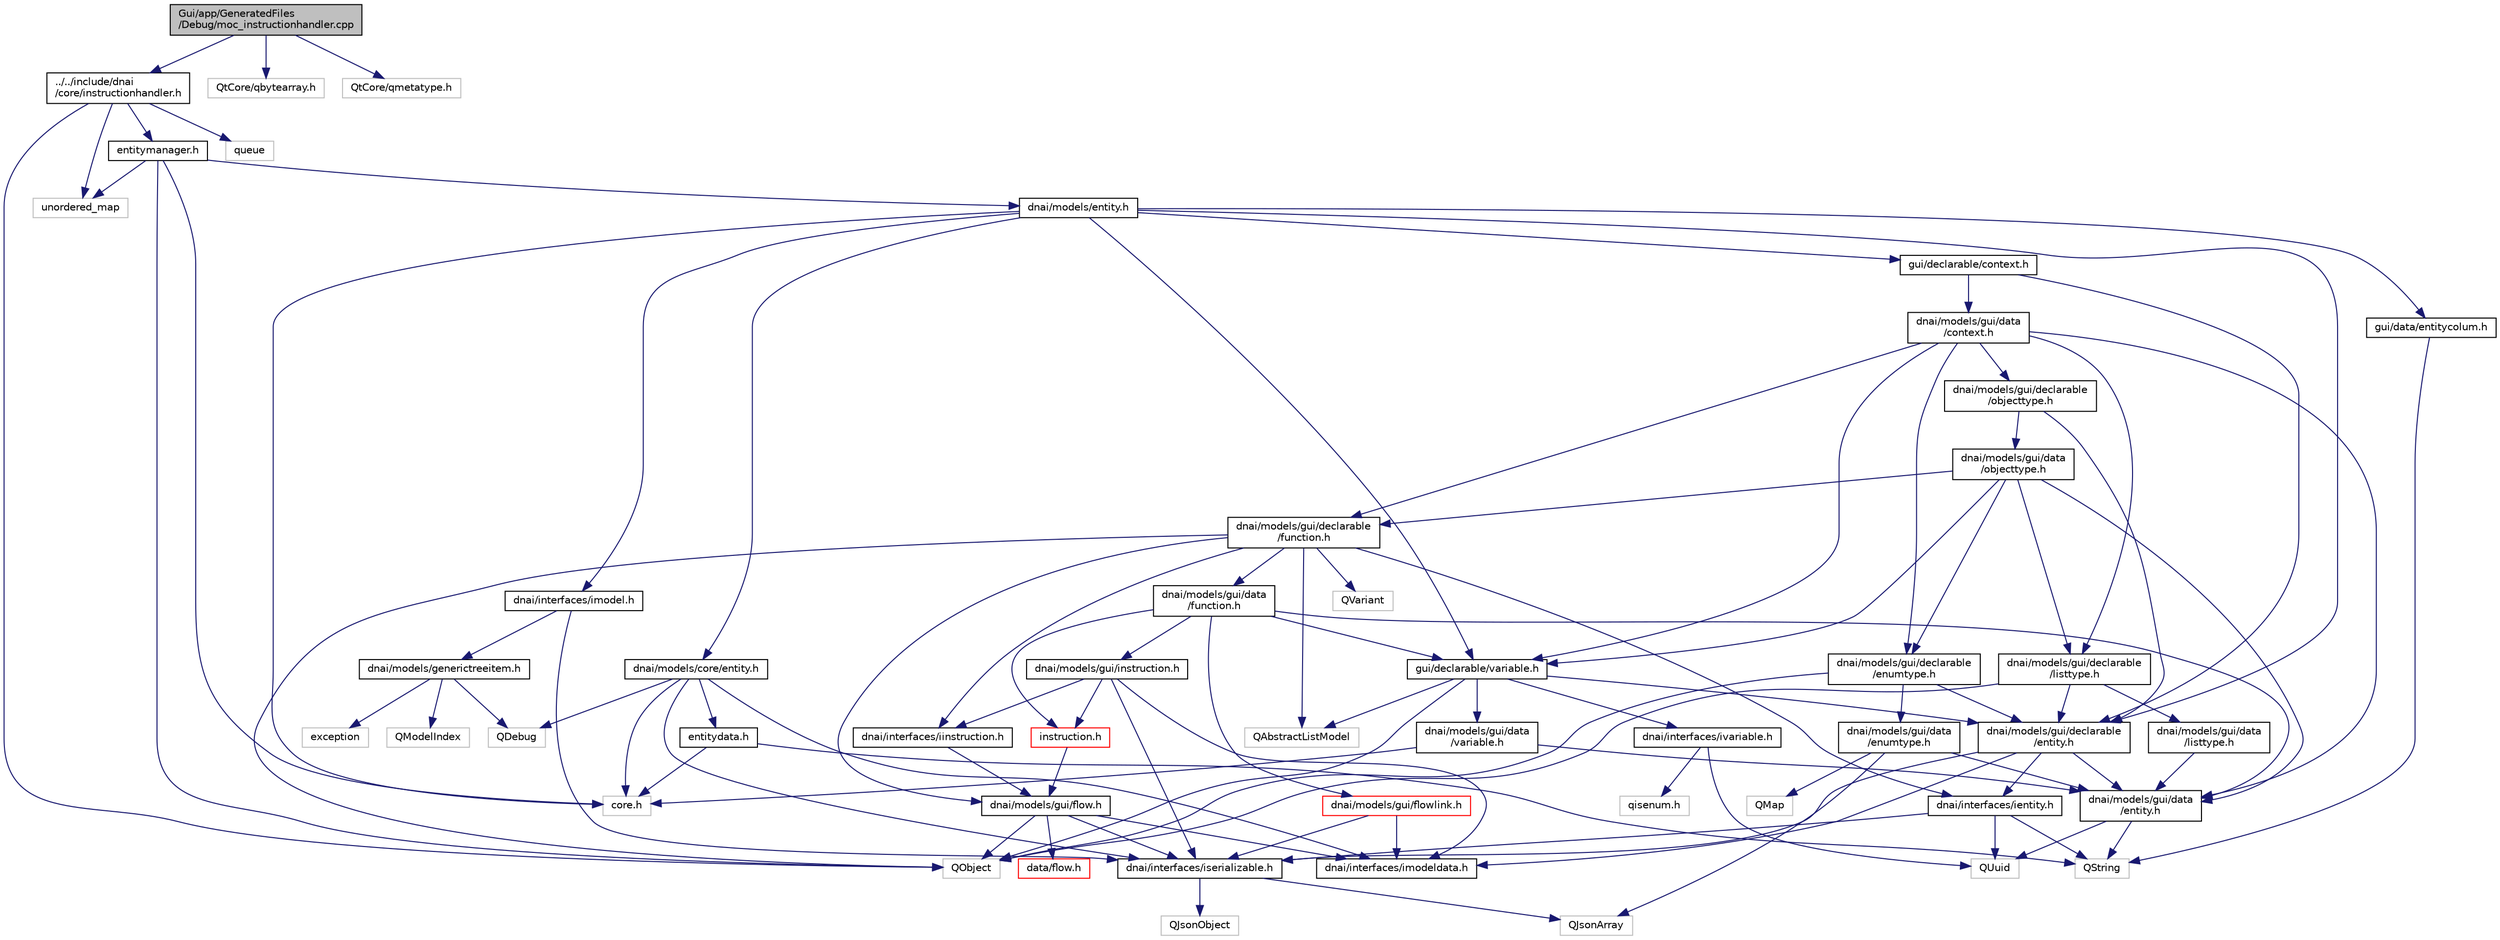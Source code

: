 digraph "Gui/app/GeneratedFiles/Debug/moc_instructionhandler.cpp"
{
  edge [fontname="Helvetica",fontsize="10",labelfontname="Helvetica",labelfontsize="10"];
  node [fontname="Helvetica",fontsize="10",shape=record];
  Node1 [label="Gui/app/GeneratedFiles\l/Debug/moc_instructionhandler.cpp",height=0.2,width=0.4,color="black", fillcolor="grey75", style="filled", fontcolor="black"];
  Node1 -> Node2 [color="midnightblue",fontsize="10",style="solid",fontname="Helvetica"];
  Node2 [label="../../include/dnai\l/core/instructionhandler.h",height=0.2,width=0.4,color="black", fillcolor="white", style="filled",URL="$instructionhandler_8h.html"];
  Node2 -> Node3 [color="midnightblue",fontsize="10",style="solid",fontname="Helvetica"];
  Node3 [label="unordered_map",height=0.2,width=0.4,color="grey75", fillcolor="white", style="filled"];
  Node2 -> Node4 [color="midnightblue",fontsize="10",style="solid",fontname="Helvetica"];
  Node4 [label="queue",height=0.2,width=0.4,color="grey75", fillcolor="white", style="filled"];
  Node2 -> Node5 [color="midnightblue",fontsize="10",style="solid",fontname="Helvetica"];
  Node5 [label="QObject",height=0.2,width=0.4,color="grey75", fillcolor="white", style="filled"];
  Node2 -> Node6 [color="midnightblue",fontsize="10",style="solid",fontname="Helvetica"];
  Node6 [label="entitymanager.h",height=0.2,width=0.4,color="black", fillcolor="white", style="filled",URL="$entitymanager_8h.html"];
  Node6 -> Node3 [color="midnightblue",fontsize="10",style="solid",fontname="Helvetica"];
  Node6 -> Node5 [color="midnightblue",fontsize="10",style="solid",fontname="Helvetica"];
  Node6 -> Node7 [color="midnightblue",fontsize="10",style="solid",fontname="Helvetica"];
  Node7 [label="core.h",height=0.2,width=0.4,color="grey75", fillcolor="white", style="filled"];
  Node6 -> Node8 [color="midnightblue",fontsize="10",style="solid",fontname="Helvetica"];
  Node8 [label="dnai/models/entity.h",height=0.2,width=0.4,color="black", fillcolor="white", style="filled",URL="$entity_8h.html"];
  Node8 -> Node9 [color="midnightblue",fontsize="10",style="solid",fontname="Helvetica"];
  Node9 [label="dnai/models/core/entity.h",height=0.2,width=0.4,color="black", fillcolor="white", style="filled",URL="$core_2entity_8h.html"];
  Node9 -> Node10 [color="midnightblue",fontsize="10",style="solid",fontname="Helvetica"];
  Node10 [label="QDebug",height=0.2,width=0.4,color="grey75", fillcolor="white", style="filled"];
  Node9 -> Node7 [color="midnightblue",fontsize="10",style="solid",fontname="Helvetica"];
  Node9 -> Node11 [color="midnightblue",fontsize="10",style="solid",fontname="Helvetica"];
  Node11 [label="entitydata.h",height=0.2,width=0.4,color="black", fillcolor="white", style="filled",URL="$entitydata_8h.html"];
  Node11 -> Node12 [color="midnightblue",fontsize="10",style="solid",fontname="Helvetica"];
  Node12 [label="QString",height=0.2,width=0.4,color="grey75", fillcolor="white", style="filled"];
  Node11 -> Node7 [color="midnightblue",fontsize="10",style="solid",fontname="Helvetica"];
  Node9 -> Node13 [color="midnightblue",fontsize="10",style="solid",fontname="Helvetica"];
  Node13 [label="dnai/interfaces/imodeldata.h",height=0.2,width=0.4,color="black", fillcolor="white", style="filled",URL="$imodeldata_8h.html"];
  Node9 -> Node14 [color="midnightblue",fontsize="10",style="solid",fontname="Helvetica"];
  Node14 [label="dnai/interfaces/iserializable.h",height=0.2,width=0.4,color="black", fillcolor="white", style="filled",URL="$iserializable_8h.html"];
  Node14 -> Node15 [color="midnightblue",fontsize="10",style="solid",fontname="Helvetica"];
  Node15 [label="QJsonObject",height=0.2,width=0.4,color="grey75", fillcolor="white", style="filled"];
  Node14 -> Node16 [color="midnightblue",fontsize="10",style="solid",fontname="Helvetica"];
  Node16 [label="QJsonArray",height=0.2,width=0.4,color="grey75", fillcolor="white", style="filled"];
  Node8 -> Node17 [color="midnightblue",fontsize="10",style="solid",fontname="Helvetica"];
  Node17 [label="dnai/models/gui/declarable\l/entity.h",height=0.2,width=0.4,color="black", fillcolor="white", style="filled",URL="$gui_2declarable_2entity_8h.html"];
  Node17 -> Node13 [color="midnightblue",fontsize="10",style="solid",fontname="Helvetica"];
  Node17 -> Node14 [color="midnightblue",fontsize="10",style="solid",fontname="Helvetica"];
  Node17 -> Node18 [color="midnightblue",fontsize="10",style="solid",fontname="Helvetica"];
  Node18 [label="dnai/models/gui/data\l/entity.h",height=0.2,width=0.4,color="black", fillcolor="white", style="filled",URL="$gui_2data_2entity_8h.html"];
  Node18 -> Node12 [color="midnightblue",fontsize="10",style="solid",fontname="Helvetica"];
  Node18 -> Node19 [color="midnightblue",fontsize="10",style="solid",fontname="Helvetica"];
  Node19 [label="QUuid",height=0.2,width=0.4,color="grey75", fillcolor="white", style="filled"];
  Node17 -> Node20 [color="midnightblue",fontsize="10",style="solid",fontname="Helvetica"];
  Node20 [label="dnai/interfaces/ientity.h",height=0.2,width=0.4,color="black", fillcolor="white", style="filled",URL="$ientity_8h.html"];
  Node20 -> Node19 [color="midnightblue",fontsize="10",style="solid",fontname="Helvetica"];
  Node20 -> Node12 [color="midnightblue",fontsize="10",style="solid",fontname="Helvetica"];
  Node20 -> Node14 [color="midnightblue",fontsize="10",style="solid",fontname="Helvetica"];
  Node8 -> Node7 [color="midnightblue",fontsize="10",style="solid",fontname="Helvetica"];
  Node8 -> Node21 [color="midnightblue",fontsize="10",style="solid",fontname="Helvetica"];
  Node21 [label="dnai/interfaces/imodel.h",height=0.2,width=0.4,color="black", fillcolor="white", style="filled",URL="$imodel_8h.html"];
  Node21 -> Node14 [color="midnightblue",fontsize="10",style="solid",fontname="Helvetica"];
  Node21 -> Node22 [color="midnightblue",fontsize="10",style="solid",fontname="Helvetica"];
  Node22 [label="dnai/models/generictreeitem.h",height=0.2,width=0.4,color="black", fillcolor="white", style="filled",URL="$generictreeitem_8h.html"];
  Node22 -> Node23 [color="midnightblue",fontsize="10",style="solid",fontname="Helvetica"];
  Node23 [label="exception",height=0.2,width=0.4,color="grey75", fillcolor="white", style="filled"];
  Node22 -> Node10 [color="midnightblue",fontsize="10",style="solid",fontname="Helvetica"];
  Node22 -> Node24 [color="midnightblue",fontsize="10",style="solid",fontname="Helvetica"];
  Node24 [label="QModelIndex",height=0.2,width=0.4,color="grey75", fillcolor="white", style="filled"];
  Node8 -> Node25 [color="midnightblue",fontsize="10",style="solid",fontname="Helvetica"];
  Node25 [label="gui/data/entitycolum.h",height=0.2,width=0.4,color="black", fillcolor="white", style="filled",URL="$entitycolum_8h.html"];
  Node25 -> Node12 [color="midnightblue",fontsize="10",style="solid",fontname="Helvetica"];
  Node8 -> Node26 [color="midnightblue",fontsize="10",style="solid",fontname="Helvetica"];
  Node26 [label="gui/declarable/variable.h",height=0.2,width=0.4,color="black", fillcolor="white", style="filled",URL="$declarable_2variable_8h.html"];
  Node26 -> Node5 [color="midnightblue",fontsize="10",style="solid",fontname="Helvetica"];
  Node26 -> Node27 [color="midnightblue",fontsize="10",style="solid",fontname="Helvetica"];
  Node27 [label="dnai/interfaces/ivariable.h",height=0.2,width=0.4,color="black", fillcolor="white", style="filled",URL="$ivariable_8h.html"];
  Node27 -> Node28 [color="midnightblue",fontsize="10",style="solid",fontname="Helvetica"];
  Node28 [label="qisenum.h",height=0.2,width=0.4,color="grey75", fillcolor="white", style="filled"];
  Node27 -> Node19 [color="midnightblue",fontsize="10",style="solid",fontname="Helvetica"];
  Node26 -> Node29 [color="midnightblue",fontsize="10",style="solid",fontname="Helvetica"];
  Node29 [label="dnai/models/gui/data\l/variable.h",height=0.2,width=0.4,color="black", fillcolor="white", style="filled",URL="$data_2variable_8h.html"];
  Node29 -> Node18 [color="midnightblue",fontsize="10",style="solid",fontname="Helvetica"];
  Node29 -> Node7 [color="midnightblue",fontsize="10",style="solid",fontname="Helvetica"];
  Node26 -> Node17 [color="midnightblue",fontsize="10",style="solid",fontname="Helvetica"];
  Node26 -> Node30 [color="midnightblue",fontsize="10",style="solid",fontname="Helvetica"];
  Node30 [label="QAbstractListModel",height=0.2,width=0.4,color="grey75", fillcolor="white", style="filled"];
  Node8 -> Node31 [color="midnightblue",fontsize="10",style="solid",fontname="Helvetica"];
  Node31 [label="gui/declarable/context.h",height=0.2,width=0.4,color="black", fillcolor="white", style="filled",URL="$declarable_2context_8h.html"];
  Node31 -> Node32 [color="midnightblue",fontsize="10",style="solid",fontname="Helvetica"];
  Node32 [label="dnai/models/gui/data\l/context.h",height=0.2,width=0.4,color="black", fillcolor="white", style="filled",URL="$data_2context_8h.html"];
  Node32 -> Node18 [color="midnightblue",fontsize="10",style="solid",fontname="Helvetica"];
  Node32 -> Node26 [color="midnightblue",fontsize="10",style="solid",fontname="Helvetica"];
  Node32 -> Node33 [color="midnightblue",fontsize="10",style="solid",fontname="Helvetica"];
  Node33 [label="dnai/models/gui/declarable\l/function.h",height=0.2,width=0.4,color="black", fillcolor="white", style="filled",URL="$declarable_2function_8h.html"];
  Node33 -> Node5 [color="midnightblue",fontsize="10",style="solid",fontname="Helvetica"];
  Node33 -> Node30 [color="midnightblue",fontsize="10",style="solid",fontname="Helvetica"];
  Node33 -> Node34 [color="midnightblue",fontsize="10",style="solid",fontname="Helvetica"];
  Node34 [label="QVariant",height=0.2,width=0.4,color="grey75", fillcolor="white", style="filled"];
  Node33 -> Node20 [color="midnightblue",fontsize="10",style="solid",fontname="Helvetica"];
  Node33 -> Node35 [color="midnightblue",fontsize="10",style="solid",fontname="Helvetica"];
  Node35 [label="dnai/interfaces/iinstruction.h",height=0.2,width=0.4,color="black", fillcolor="white", style="filled",URL="$iinstruction_8h.html"];
  Node35 -> Node36 [color="midnightblue",fontsize="10",style="solid",fontname="Helvetica"];
  Node36 [label="dnai/models/gui/flow.h",height=0.2,width=0.4,color="black", fillcolor="white", style="filled",URL="$models_2gui_2flow_8h.html"];
  Node36 -> Node5 [color="midnightblue",fontsize="10",style="solid",fontname="Helvetica"];
  Node36 -> Node13 [color="midnightblue",fontsize="10",style="solid",fontname="Helvetica"];
  Node36 -> Node14 [color="midnightblue",fontsize="10",style="solid",fontname="Helvetica"];
  Node36 -> Node37 [color="midnightblue",fontsize="10",style="solid",fontname="Helvetica"];
  Node37 [label="data/flow.h",height=0.2,width=0.4,color="red", fillcolor="white", style="filled",URL="$models_2gui_2data_2flow_8h.html"];
  Node33 -> Node38 [color="midnightblue",fontsize="10",style="solid",fontname="Helvetica"];
  Node38 [label="dnai/models/gui/data\l/function.h",height=0.2,width=0.4,color="black", fillcolor="white", style="filled",URL="$data_2function_8h.html"];
  Node38 -> Node18 [color="midnightblue",fontsize="10",style="solid",fontname="Helvetica"];
  Node38 -> Node39 [color="midnightblue",fontsize="10",style="solid",fontname="Helvetica"];
  Node39 [label="instruction.h",height=0.2,width=0.4,color="red", fillcolor="white", style="filled",URL="$gui_2data_2instruction_8h.html"];
  Node39 -> Node36 [color="midnightblue",fontsize="10",style="solid",fontname="Helvetica"];
  Node38 -> Node26 [color="midnightblue",fontsize="10",style="solid",fontname="Helvetica"];
  Node38 -> Node40 [color="midnightblue",fontsize="10",style="solid",fontname="Helvetica"];
  Node40 [label="dnai/models/gui/instruction.h",height=0.2,width=0.4,color="black", fillcolor="white", style="filled",URL="$gui_2instruction_8h.html"];
  Node40 -> Node13 [color="midnightblue",fontsize="10",style="solid",fontname="Helvetica"];
  Node40 -> Node14 [color="midnightblue",fontsize="10",style="solid",fontname="Helvetica"];
  Node40 -> Node39 [color="midnightblue",fontsize="10",style="solid",fontname="Helvetica"];
  Node40 -> Node35 [color="midnightblue",fontsize="10",style="solid",fontname="Helvetica"];
  Node38 -> Node41 [color="midnightblue",fontsize="10",style="solid",fontname="Helvetica"];
  Node41 [label="dnai/models/gui/flowlink.h",height=0.2,width=0.4,color="red", fillcolor="white", style="filled",URL="$flowlink_8h.html"];
  Node41 -> Node13 [color="midnightblue",fontsize="10",style="solid",fontname="Helvetica"];
  Node41 -> Node14 [color="midnightblue",fontsize="10",style="solid",fontname="Helvetica"];
  Node33 -> Node36 [color="midnightblue",fontsize="10",style="solid",fontname="Helvetica"];
  Node32 -> Node42 [color="midnightblue",fontsize="10",style="solid",fontname="Helvetica"];
  Node42 [label="dnai/models/gui/declarable\l/objecttype.h",height=0.2,width=0.4,color="black", fillcolor="white", style="filled",URL="$declarable_2objecttype_8h.html"];
  Node42 -> Node43 [color="midnightblue",fontsize="10",style="solid",fontname="Helvetica"];
  Node43 [label="dnai/models/gui/data\l/objecttype.h",height=0.2,width=0.4,color="black", fillcolor="white", style="filled",URL="$data_2objecttype_8h.html"];
  Node43 -> Node18 [color="midnightblue",fontsize="10",style="solid",fontname="Helvetica"];
  Node43 -> Node26 [color="midnightblue",fontsize="10",style="solid",fontname="Helvetica"];
  Node43 -> Node33 [color="midnightblue",fontsize="10",style="solid",fontname="Helvetica"];
  Node43 -> Node44 [color="midnightblue",fontsize="10",style="solid",fontname="Helvetica"];
  Node44 [label="dnai/models/gui/declarable\l/enumtype.h",height=0.2,width=0.4,color="black", fillcolor="white", style="filled",URL="$declarable_2enumtype_8h.html"];
  Node44 -> Node45 [color="midnightblue",fontsize="10",style="solid",fontname="Helvetica"];
  Node45 [label="dnai/models/gui/data\l/enumtype.h",height=0.2,width=0.4,color="black", fillcolor="white", style="filled",URL="$data_2enumtype_8h.html"];
  Node45 -> Node16 [color="midnightblue",fontsize="10",style="solid",fontname="Helvetica"];
  Node45 -> Node46 [color="midnightblue",fontsize="10",style="solid",fontname="Helvetica"];
  Node46 [label="QMap",height=0.2,width=0.4,color="grey75", fillcolor="white", style="filled"];
  Node45 -> Node18 [color="midnightblue",fontsize="10",style="solid",fontname="Helvetica"];
  Node44 -> Node17 [color="midnightblue",fontsize="10",style="solid",fontname="Helvetica"];
  Node44 -> Node5 [color="midnightblue",fontsize="10",style="solid",fontname="Helvetica"];
  Node43 -> Node47 [color="midnightblue",fontsize="10",style="solid",fontname="Helvetica"];
  Node47 [label="dnai/models/gui/declarable\l/listtype.h",height=0.2,width=0.4,color="black", fillcolor="white", style="filled",URL="$declarable_2listtype_8h.html"];
  Node47 -> Node48 [color="midnightblue",fontsize="10",style="solid",fontname="Helvetica"];
  Node48 [label="dnai/models/gui/data\l/listtype.h",height=0.2,width=0.4,color="black", fillcolor="white", style="filled",URL="$data_2listtype_8h.html"];
  Node48 -> Node18 [color="midnightblue",fontsize="10",style="solid",fontname="Helvetica"];
  Node47 -> Node17 [color="midnightblue",fontsize="10",style="solid",fontname="Helvetica"];
  Node47 -> Node5 [color="midnightblue",fontsize="10",style="solid",fontname="Helvetica"];
  Node42 -> Node17 [color="midnightblue",fontsize="10",style="solid",fontname="Helvetica"];
  Node32 -> Node44 [color="midnightblue",fontsize="10",style="solid",fontname="Helvetica"];
  Node32 -> Node47 [color="midnightblue",fontsize="10",style="solid",fontname="Helvetica"];
  Node31 -> Node17 [color="midnightblue",fontsize="10",style="solid",fontname="Helvetica"];
  Node1 -> Node49 [color="midnightblue",fontsize="10",style="solid",fontname="Helvetica"];
  Node49 [label="QtCore/qbytearray.h",height=0.2,width=0.4,color="grey75", fillcolor="white", style="filled"];
  Node1 -> Node50 [color="midnightblue",fontsize="10",style="solid",fontname="Helvetica"];
  Node50 [label="QtCore/qmetatype.h",height=0.2,width=0.4,color="grey75", fillcolor="white", style="filled"];
}
